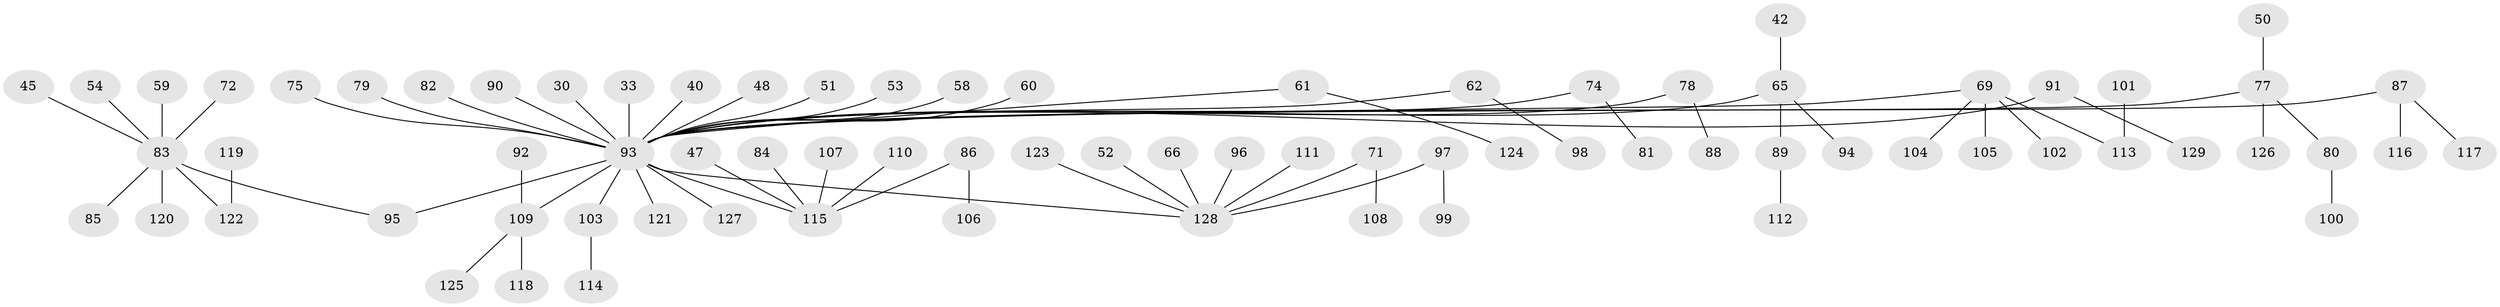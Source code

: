 // original degree distribution, {2: 0.2868217054263566, 8: 0.015503875968992248, 6: 0.015503875968992248, 5: 0.031007751937984496, 7: 0.007751937984496124, 4: 0.046511627906976744, 3: 0.10077519379844961, 1: 0.49612403100775193}
// Generated by graph-tools (version 1.1) at 2025/55/03/04/25 21:55:42]
// undirected, 77 vertices, 76 edges
graph export_dot {
graph [start="1"]
  node [color=gray90,style=filled];
  30;
  33;
  40;
  42;
  45;
  47;
  48;
  50;
  51;
  52;
  53;
  54;
  58;
  59;
  60;
  61;
  62;
  65 [super="+14"];
  66;
  69 [super="+67"];
  71;
  72;
  74;
  75;
  77 [super="+28"];
  78;
  79;
  80;
  81;
  82;
  83 [super="+55+31"];
  84;
  85;
  86;
  87;
  88;
  89;
  90;
  91;
  92;
  93 [super="+57+70+56+23"];
  94;
  95 [super="+12"];
  96;
  97;
  98;
  99;
  100;
  101;
  102;
  103;
  104;
  105;
  106;
  107;
  108;
  109 [super="+20+73"];
  110;
  111;
  112;
  113 [super="+68"];
  114;
  115 [super="+38"];
  116;
  117;
  118;
  119;
  120;
  121;
  122 [super="+76"];
  123;
  124;
  125;
  126;
  127;
  128 [super="+64+49"];
  129;
  30 -- 93;
  33 -- 93;
  40 -- 93;
  42 -- 65;
  45 -- 83;
  47 -- 115;
  48 -- 93;
  50 -- 77;
  51 -- 93;
  52 -- 128;
  53 -- 93;
  54 -- 83;
  58 -- 93;
  59 -- 83;
  60 -- 93;
  61 -- 124;
  61 -- 93;
  62 -- 98;
  62 -- 93;
  65 -- 89;
  65 -- 93;
  65 -- 94;
  66 -- 128;
  69 -- 104;
  69 -- 113;
  69 -- 102;
  69 -- 105;
  69 -- 93;
  71 -- 108;
  71 -- 128;
  72 -- 83;
  74 -- 81;
  74 -- 93;
  75 -- 93;
  77 -- 80;
  77 -- 126;
  77 -- 93;
  78 -- 88;
  78 -- 93;
  79 -- 93;
  80 -- 100;
  82 -- 93;
  83 -- 95;
  83 -- 122;
  83 -- 85;
  83 -- 120;
  84 -- 115;
  86 -- 106;
  86 -- 115;
  87 -- 116;
  87 -- 117;
  87 -- 93;
  89 -- 112;
  90 -- 93;
  91 -- 129;
  91 -- 93;
  92 -- 109;
  93 -- 128;
  93 -- 95;
  93 -- 103;
  93 -- 109;
  93 -- 115;
  93 -- 121;
  93 -- 127;
  96 -- 128;
  97 -- 99;
  97 -- 128;
  101 -- 113;
  103 -- 114;
  107 -- 115;
  109 -- 125;
  109 -- 118;
  110 -- 115;
  111 -- 128;
  119 -- 122;
  123 -- 128;
}
